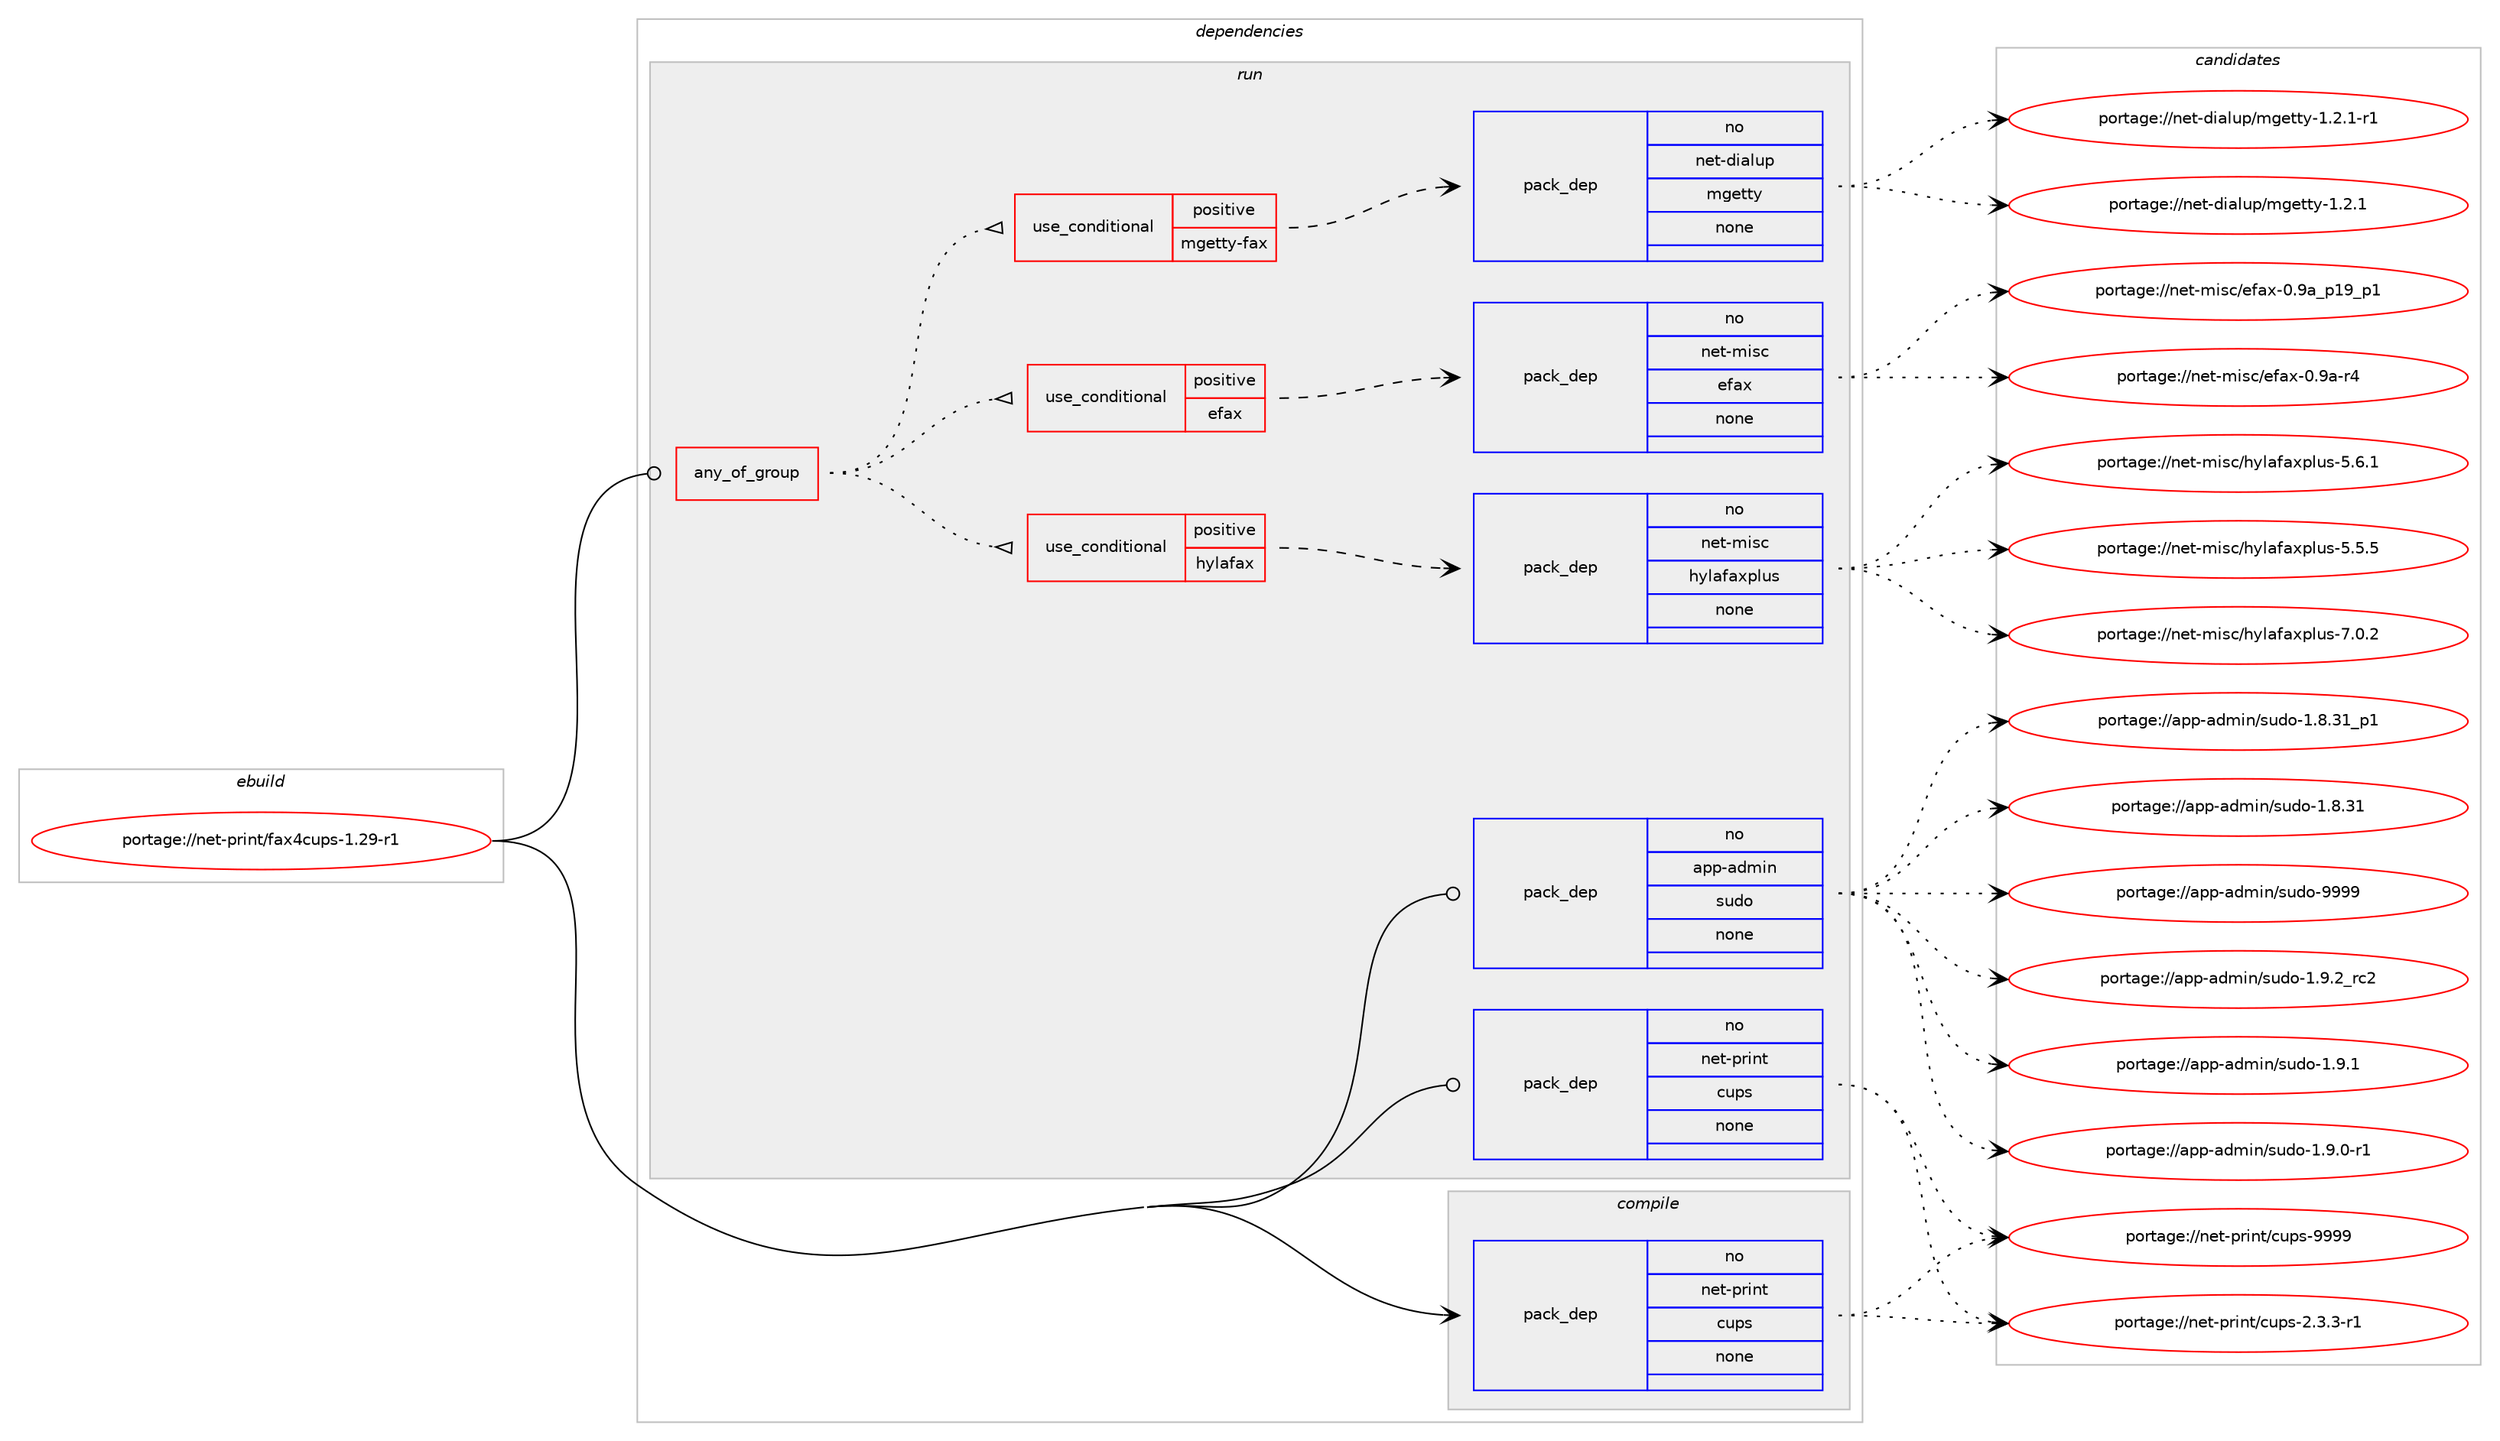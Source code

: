 digraph prolog {

# *************
# Graph options
# *************

newrank=true;
concentrate=true;
compound=true;
graph [rankdir=LR,fontname=Helvetica,fontsize=10,ranksep=1.5];#, ranksep=2.5, nodesep=0.2];
edge  [arrowhead=vee];
node  [fontname=Helvetica,fontsize=10];

# **********
# The ebuild
# **********

subgraph cluster_leftcol {
color=gray;
rank=same;
label=<<i>ebuild</i>>;
id [label="portage://net-print/fax4cups-1.29-r1", color=red, width=4, href="../net-print/fax4cups-1.29-r1.svg"];
}

# ****************
# The dependencies
# ****************

subgraph cluster_midcol {
color=gray;
label=<<i>dependencies</i>>;
subgraph cluster_compile {
fillcolor="#eeeeee";
style=filled;
label=<<i>compile</i>>;
subgraph pack3307 {
dependency3961 [label=<<TABLE BORDER="0" CELLBORDER="1" CELLSPACING="0" CELLPADDING="4" WIDTH="220"><TR><TD ROWSPAN="6" CELLPADDING="30">pack_dep</TD></TR><TR><TD WIDTH="110">no</TD></TR><TR><TD>net-print</TD></TR><TR><TD>cups</TD></TR><TR><TD>none</TD></TR><TR><TD></TD></TR></TABLE>>, shape=none, color=blue];
}
id:e -> dependency3961:w [weight=20,style="solid",arrowhead="vee"];
}
subgraph cluster_compileandrun {
fillcolor="#eeeeee";
style=filled;
label=<<i>compile and run</i>>;
}
subgraph cluster_run {
fillcolor="#eeeeee";
style=filled;
label=<<i>run</i>>;
subgraph any61 {
dependency3962 [label=<<TABLE BORDER="0" CELLBORDER="1" CELLSPACING="0" CELLPADDING="4"><TR><TD CELLPADDING="10">any_of_group</TD></TR></TABLE>>, shape=none, color=red];subgraph cond591 {
dependency3963 [label=<<TABLE BORDER="0" CELLBORDER="1" CELLSPACING="0" CELLPADDING="4"><TR><TD ROWSPAN="3" CELLPADDING="10">use_conditional</TD></TR><TR><TD>positive</TD></TR><TR><TD>hylafax</TD></TR></TABLE>>, shape=none, color=red];
subgraph pack3308 {
dependency3964 [label=<<TABLE BORDER="0" CELLBORDER="1" CELLSPACING="0" CELLPADDING="4" WIDTH="220"><TR><TD ROWSPAN="6" CELLPADDING="30">pack_dep</TD></TR><TR><TD WIDTH="110">no</TD></TR><TR><TD>net-misc</TD></TR><TR><TD>hylafaxplus</TD></TR><TR><TD>none</TD></TR><TR><TD></TD></TR></TABLE>>, shape=none, color=blue];
}
dependency3963:e -> dependency3964:w [weight=20,style="dashed",arrowhead="vee"];
}
dependency3962:e -> dependency3963:w [weight=20,style="dotted",arrowhead="oinv"];
subgraph cond592 {
dependency3965 [label=<<TABLE BORDER="0" CELLBORDER="1" CELLSPACING="0" CELLPADDING="4"><TR><TD ROWSPAN="3" CELLPADDING="10">use_conditional</TD></TR><TR><TD>positive</TD></TR><TR><TD>efax</TD></TR></TABLE>>, shape=none, color=red];
subgraph pack3309 {
dependency3966 [label=<<TABLE BORDER="0" CELLBORDER="1" CELLSPACING="0" CELLPADDING="4" WIDTH="220"><TR><TD ROWSPAN="6" CELLPADDING="30">pack_dep</TD></TR><TR><TD WIDTH="110">no</TD></TR><TR><TD>net-misc</TD></TR><TR><TD>efax</TD></TR><TR><TD>none</TD></TR><TR><TD></TD></TR></TABLE>>, shape=none, color=blue];
}
dependency3965:e -> dependency3966:w [weight=20,style="dashed",arrowhead="vee"];
}
dependency3962:e -> dependency3965:w [weight=20,style="dotted",arrowhead="oinv"];
subgraph cond593 {
dependency3967 [label=<<TABLE BORDER="0" CELLBORDER="1" CELLSPACING="0" CELLPADDING="4"><TR><TD ROWSPAN="3" CELLPADDING="10">use_conditional</TD></TR><TR><TD>positive</TD></TR><TR><TD>mgetty-fax</TD></TR></TABLE>>, shape=none, color=red];
subgraph pack3310 {
dependency3968 [label=<<TABLE BORDER="0" CELLBORDER="1" CELLSPACING="0" CELLPADDING="4" WIDTH="220"><TR><TD ROWSPAN="6" CELLPADDING="30">pack_dep</TD></TR><TR><TD WIDTH="110">no</TD></TR><TR><TD>net-dialup</TD></TR><TR><TD>mgetty</TD></TR><TR><TD>none</TD></TR><TR><TD></TD></TR></TABLE>>, shape=none, color=blue];
}
dependency3967:e -> dependency3968:w [weight=20,style="dashed",arrowhead="vee"];
}
dependency3962:e -> dependency3967:w [weight=20,style="dotted",arrowhead="oinv"];
}
id:e -> dependency3962:w [weight=20,style="solid",arrowhead="odot"];
subgraph pack3311 {
dependency3969 [label=<<TABLE BORDER="0" CELLBORDER="1" CELLSPACING="0" CELLPADDING="4" WIDTH="220"><TR><TD ROWSPAN="6" CELLPADDING="30">pack_dep</TD></TR><TR><TD WIDTH="110">no</TD></TR><TR><TD>app-admin</TD></TR><TR><TD>sudo</TD></TR><TR><TD>none</TD></TR><TR><TD></TD></TR></TABLE>>, shape=none, color=blue];
}
id:e -> dependency3969:w [weight=20,style="solid",arrowhead="odot"];
subgraph pack3312 {
dependency3970 [label=<<TABLE BORDER="0" CELLBORDER="1" CELLSPACING="0" CELLPADDING="4" WIDTH="220"><TR><TD ROWSPAN="6" CELLPADDING="30">pack_dep</TD></TR><TR><TD WIDTH="110">no</TD></TR><TR><TD>net-print</TD></TR><TR><TD>cups</TD></TR><TR><TD>none</TD></TR><TR><TD></TD></TR></TABLE>>, shape=none, color=blue];
}
id:e -> dependency3970:w [weight=20,style="solid",arrowhead="odot"];
}
}

# **************
# The candidates
# **************

subgraph cluster_choices {
rank=same;
color=gray;
label=<<i>candidates</i>>;

subgraph choice3307 {
color=black;
nodesep=1;
choice1101011164511211410511011647991171121154557575757 [label="portage://net-print/cups-9999", color=red, width=4,href="../net-print/cups-9999.svg"];
choice1101011164511211410511011647991171121154550465146514511449 [label="portage://net-print/cups-2.3.3-r1", color=red, width=4,href="../net-print/cups-2.3.3-r1.svg"];
dependency3961:e -> choice1101011164511211410511011647991171121154557575757:w [style=dotted,weight="100"];
dependency3961:e -> choice1101011164511211410511011647991171121154550465146514511449:w [style=dotted,weight="100"];
}
subgraph choice3308 {
color=black;
nodesep=1;
choice1101011164510910511599471041211089710297120112108117115455546484650 [label="portage://net-misc/hylafaxplus-7.0.2", color=red, width=4,href="../net-misc/hylafaxplus-7.0.2.svg"];
choice1101011164510910511599471041211089710297120112108117115455346544649 [label="portage://net-misc/hylafaxplus-5.6.1", color=red, width=4,href="../net-misc/hylafaxplus-5.6.1.svg"];
choice1101011164510910511599471041211089710297120112108117115455346534653 [label="portage://net-misc/hylafaxplus-5.5.5", color=red, width=4,href="../net-misc/hylafaxplus-5.5.5.svg"];
dependency3964:e -> choice1101011164510910511599471041211089710297120112108117115455546484650:w [style=dotted,weight="100"];
dependency3964:e -> choice1101011164510910511599471041211089710297120112108117115455346544649:w [style=dotted,weight="100"];
dependency3964:e -> choice1101011164510910511599471041211089710297120112108117115455346534653:w [style=dotted,weight="100"];
}
subgraph choice3309 {
color=black;
nodesep=1;
choice1101011164510910511599471011029712045484657979511249579511249 [label="portage://net-misc/efax-0.9a_p19_p1", color=red, width=4,href="../net-misc/efax-0.9a_p19_p1.svg"];
choice1101011164510910511599471011029712045484657974511452 [label="portage://net-misc/efax-0.9a-r4", color=red, width=4,href="../net-misc/efax-0.9a-r4.svg"];
dependency3966:e -> choice1101011164510910511599471011029712045484657979511249579511249:w [style=dotted,weight="100"];
dependency3966:e -> choice1101011164510910511599471011029712045484657974511452:w [style=dotted,weight="100"];
}
subgraph choice3310 {
color=black;
nodesep=1;
choice1101011164510010597108117112471091031011161161214549465046494511449 [label="portage://net-dialup/mgetty-1.2.1-r1", color=red, width=4,href="../net-dialup/mgetty-1.2.1-r1.svg"];
choice110101116451001059710811711247109103101116116121454946504649 [label="portage://net-dialup/mgetty-1.2.1", color=red, width=4,href="../net-dialup/mgetty-1.2.1.svg"];
dependency3968:e -> choice1101011164510010597108117112471091031011161161214549465046494511449:w [style=dotted,weight="100"];
dependency3968:e -> choice110101116451001059710811711247109103101116116121454946504649:w [style=dotted,weight="100"];
}
subgraph choice3311 {
color=black;
nodesep=1;
choice971121124597100109105110471151171001114557575757 [label="portage://app-admin/sudo-9999", color=red, width=4,href="../app-admin/sudo-9999.svg"];
choice97112112459710010910511047115117100111454946574650951149950 [label="portage://app-admin/sudo-1.9.2_rc2", color=red, width=4,href="../app-admin/sudo-1.9.2_rc2.svg"];
choice97112112459710010910511047115117100111454946574649 [label="portage://app-admin/sudo-1.9.1", color=red, width=4,href="../app-admin/sudo-1.9.1.svg"];
choice971121124597100109105110471151171001114549465746484511449 [label="portage://app-admin/sudo-1.9.0-r1", color=red, width=4,href="../app-admin/sudo-1.9.0-r1.svg"];
choice97112112459710010910511047115117100111454946564651499511249 [label="portage://app-admin/sudo-1.8.31_p1", color=red, width=4,href="../app-admin/sudo-1.8.31_p1.svg"];
choice9711211245971001091051104711511710011145494656465149 [label="portage://app-admin/sudo-1.8.31", color=red, width=4,href="../app-admin/sudo-1.8.31.svg"];
dependency3969:e -> choice971121124597100109105110471151171001114557575757:w [style=dotted,weight="100"];
dependency3969:e -> choice97112112459710010910511047115117100111454946574650951149950:w [style=dotted,weight="100"];
dependency3969:e -> choice97112112459710010910511047115117100111454946574649:w [style=dotted,weight="100"];
dependency3969:e -> choice971121124597100109105110471151171001114549465746484511449:w [style=dotted,weight="100"];
dependency3969:e -> choice97112112459710010910511047115117100111454946564651499511249:w [style=dotted,weight="100"];
dependency3969:e -> choice9711211245971001091051104711511710011145494656465149:w [style=dotted,weight="100"];
}
subgraph choice3312 {
color=black;
nodesep=1;
choice1101011164511211410511011647991171121154557575757 [label="portage://net-print/cups-9999", color=red, width=4,href="../net-print/cups-9999.svg"];
choice1101011164511211410511011647991171121154550465146514511449 [label="portage://net-print/cups-2.3.3-r1", color=red, width=4,href="../net-print/cups-2.3.3-r1.svg"];
dependency3970:e -> choice1101011164511211410511011647991171121154557575757:w [style=dotted,weight="100"];
dependency3970:e -> choice1101011164511211410511011647991171121154550465146514511449:w [style=dotted,weight="100"];
}
}

}
